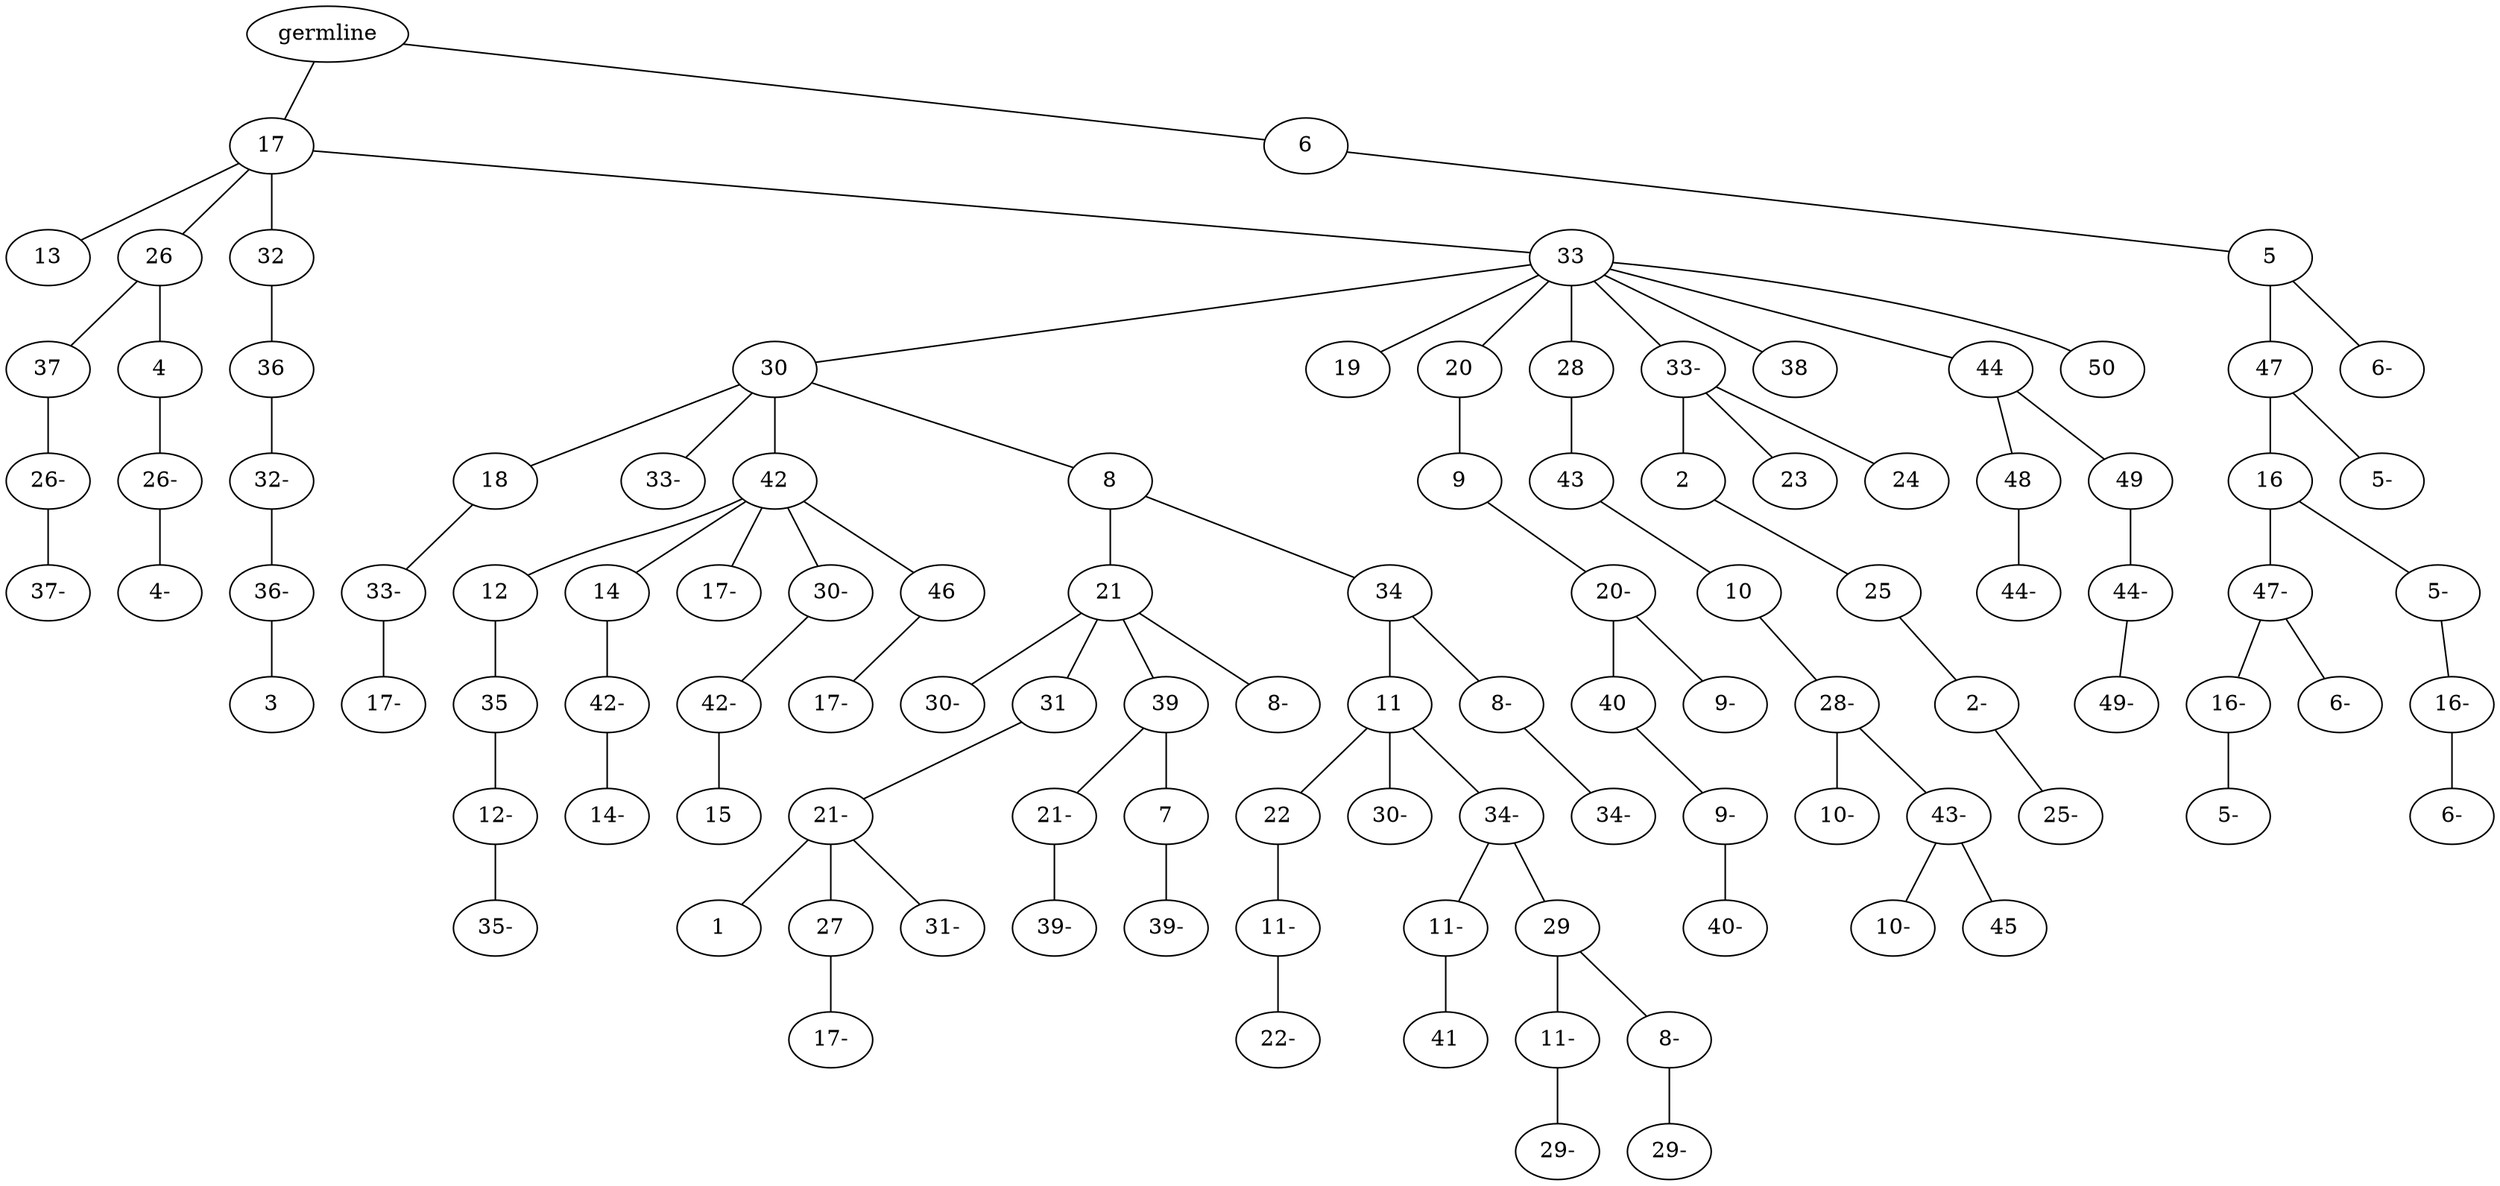 graph tree {
    "140513990002096" [label="germline"];
    "140513989998768" [label="17"];
    "140513989928752" [label="13"];
    "140513989929184" [label="26"];
    "140513989919360" [label="37"];
    "140513989926816" [label="26-"];
    "140513989925760" [label="37-"];
    "140513989920944" [label="4"];
    "140513989922928" [label="26-"];
    "140513989924512" [label="4-"];
    "140513989918880" [label="32"];
    "140513989923504" [label="36"];
    "140513989924704" [label="32-"];
    "140513989924320" [label="36-"];
    "140513989915312" [label="3"];
    "140513989921088" [label="33"];
    "140513989926384" [label="30"];
    "140513989923024" [label="18"];
    "140513989917280" [label="33-"];
    "140513989364992" [label="17-"];
    "140513989923168" [label="33-"];
    "140513989923696" [label="42"];
    "140513989918240" [label="12"];
    "140513989918048" [label="35"];
    "140513989914976" [label="12-"];
    "140513989915216" [label="35-"];
    "140513989916224" [label="14"];
    "140513989916272" [label="42-"];
    "140513989912944" [label="14-"];
    "140513989917520" [label="17-"];
    "140513989916944" [label="30-"];
    "140513989911264" [label="42-"];
    "140513989913376" [label="15"];
    "140513989917088" [label="46"];
    "140513989912272" [label="17-"];
    "140513989916128" [label="8"];
    "140513989917184" [label="21"];
    "140513989912176" [label="30-"];
    "140513989910592" [label="31"];
    "140513989914192" [label="21-"];
    "140513989877184" [label="1"];
    "140513989875072" [label="27"];
    "140513989876608" [label="17-"];
    "140513990261728" [label="31-"];
    "140513989913472" [label="39"];
    "140513989911024" [label="21-"];
    "140513989875648" [label="39-"];
    "140513989876080" [label="7"];
    "140513989875312" [label="39-"];
    "140513989911552" [label="8-"];
    "140513989912512" [label="34"];
    "140513989911696" [label="11"];
    "140513989874304" [label="22"];
    "140513989856992" [label="11-"];
    "140513989855072" [label="22-"];
    "140513989875216" [label="30-"];
    "140513989874880" [label="34-"];
    "140513989855744" [label="11-"];
    "140513989855888" [label="41"];
    "140513989855456" [label="29"];
    "140513989855552" [label="11-"];
    "140513989853728" [label="29-"];
    "140513989853872" [label="8-"];
    "140513989840608" [label="29-"];
    "140513989875744" [label="8-"];
    "140513989855984" [label="34-"];
    "140513989923840" [label="19"];
    "140513989924224" [label="20"];
    "140513989915024" [label="9"];
    "140513989911744" [label="20-"];
    "140513989854400" [label="40"];
    "140513989838688" [label="9-"];
    "140513989839504" [label="40-"];
    "140513989853968" [label="9-"];
    "140513989923408" [label="28"];
    "140513989915552" [label="43"];
    "140513989856560" [label="10"];
    "140513989838160" [label="28-"];
    "140513989837632" [label="10-"];
    "140513989837104" [label="43-"];
    "140513989775168" [label="10-"];
    "140513989772912" [label="45"];
    "140513989874400" [label="33-"];
    "140513989854064" [label="2"];
    "140513989839120" [label="25"];
    "140513989837200" [label="2-"];
    "140513989773776" [label="25-"];
    "140513989856944" [label="23"];
    "140513989838976" [label="24"];
    "140513989873728" [label="38"];
    "140513989854592" [label="44"];
    "140513989771424" [label="48"];
    "140513989771376" [label="44-"];
    "140513989774112" [label="49"];
    "140513989774688" [label="44-"];
    "140513989772288" [label="49-"];
    "140513989913232" [label="50"];
    "140513989916416" [label="6"];
    "140513989919696" [label="5"];
    "140513989775120" [label="47"];
    "140513989771760" [label="16"];
    "140513990266784" [label="47-"];
    "140513990266064" [label="16-"];
    "140513990264720" [label="5-"];
    "140513990263424" [label="6-"];
    "140513990266112" [label="5-"];
    "140513990265344" [label="16-"];
    "140513990263040" [label="6-"];
    "140513989772720" [label="5-"];
    "140513989771856" [label="6-"];
    "140513990002096" -- "140513989998768";
    "140513990002096" -- "140513989916416";
    "140513989998768" -- "140513989928752";
    "140513989998768" -- "140513989929184";
    "140513989998768" -- "140513989918880";
    "140513989998768" -- "140513989921088";
    "140513989929184" -- "140513989919360";
    "140513989929184" -- "140513989920944";
    "140513989919360" -- "140513989926816";
    "140513989926816" -- "140513989925760";
    "140513989920944" -- "140513989922928";
    "140513989922928" -- "140513989924512";
    "140513989918880" -- "140513989923504";
    "140513989923504" -- "140513989924704";
    "140513989924704" -- "140513989924320";
    "140513989924320" -- "140513989915312";
    "140513989921088" -- "140513989926384";
    "140513989921088" -- "140513989923840";
    "140513989921088" -- "140513989924224";
    "140513989921088" -- "140513989923408";
    "140513989921088" -- "140513989874400";
    "140513989921088" -- "140513989873728";
    "140513989921088" -- "140513989854592";
    "140513989921088" -- "140513989913232";
    "140513989926384" -- "140513989923024";
    "140513989926384" -- "140513989923168";
    "140513989926384" -- "140513989923696";
    "140513989926384" -- "140513989916128";
    "140513989923024" -- "140513989917280";
    "140513989917280" -- "140513989364992";
    "140513989923696" -- "140513989918240";
    "140513989923696" -- "140513989916224";
    "140513989923696" -- "140513989917520";
    "140513989923696" -- "140513989916944";
    "140513989923696" -- "140513989917088";
    "140513989918240" -- "140513989918048";
    "140513989918048" -- "140513989914976";
    "140513989914976" -- "140513989915216";
    "140513989916224" -- "140513989916272";
    "140513989916272" -- "140513989912944";
    "140513989916944" -- "140513989911264";
    "140513989911264" -- "140513989913376";
    "140513989917088" -- "140513989912272";
    "140513989916128" -- "140513989917184";
    "140513989916128" -- "140513989912512";
    "140513989917184" -- "140513989912176";
    "140513989917184" -- "140513989910592";
    "140513989917184" -- "140513989913472";
    "140513989917184" -- "140513989911552";
    "140513989910592" -- "140513989914192";
    "140513989914192" -- "140513989877184";
    "140513989914192" -- "140513989875072";
    "140513989914192" -- "140513990261728";
    "140513989875072" -- "140513989876608";
    "140513989913472" -- "140513989911024";
    "140513989913472" -- "140513989876080";
    "140513989911024" -- "140513989875648";
    "140513989876080" -- "140513989875312";
    "140513989912512" -- "140513989911696";
    "140513989912512" -- "140513989875744";
    "140513989911696" -- "140513989874304";
    "140513989911696" -- "140513989875216";
    "140513989911696" -- "140513989874880";
    "140513989874304" -- "140513989856992";
    "140513989856992" -- "140513989855072";
    "140513989874880" -- "140513989855744";
    "140513989874880" -- "140513989855456";
    "140513989855744" -- "140513989855888";
    "140513989855456" -- "140513989855552";
    "140513989855456" -- "140513989853872";
    "140513989855552" -- "140513989853728";
    "140513989853872" -- "140513989840608";
    "140513989875744" -- "140513989855984";
    "140513989924224" -- "140513989915024";
    "140513989915024" -- "140513989911744";
    "140513989911744" -- "140513989854400";
    "140513989911744" -- "140513989853968";
    "140513989854400" -- "140513989838688";
    "140513989838688" -- "140513989839504";
    "140513989923408" -- "140513989915552";
    "140513989915552" -- "140513989856560";
    "140513989856560" -- "140513989838160";
    "140513989838160" -- "140513989837632";
    "140513989838160" -- "140513989837104";
    "140513989837104" -- "140513989775168";
    "140513989837104" -- "140513989772912";
    "140513989874400" -- "140513989854064";
    "140513989874400" -- "140513989856944";
    "140513989874400" -- "140513989838976";
    "140513989854064" -- "140513989839120";
    "140513989839120" -- "140513989837200";
    "140513989837200" -- "140513989773776";
    "140513989854592" -- "140513989771424";
    "140513989854592" -- "140513989774112";
    "140513989771424" -- "140513989771376";
    "140513989774112" -- "140513989774688";
    "140513989774688" -- "140513989772288";
    "140513989916416" -- "140513989919696";
    "140513989919696" -- "140513989775120";
    "140513989919696" -- "140513989771856";
    "140513989775120" -- "140513989771760";
    "140513989775120" -- "140513989772720";
    "140513989771760" -- "140513990266784";
    "140513989771760" -- "140513990266112";
    "140513990266784" -- "140513990266064";
    "140513990266784" -- "140513990263424";
    "140513990266064" -- "140513990264720";
    "140513990266112" -- "140513990265344";
    "140513990265344" -- "140513990263040";
}
